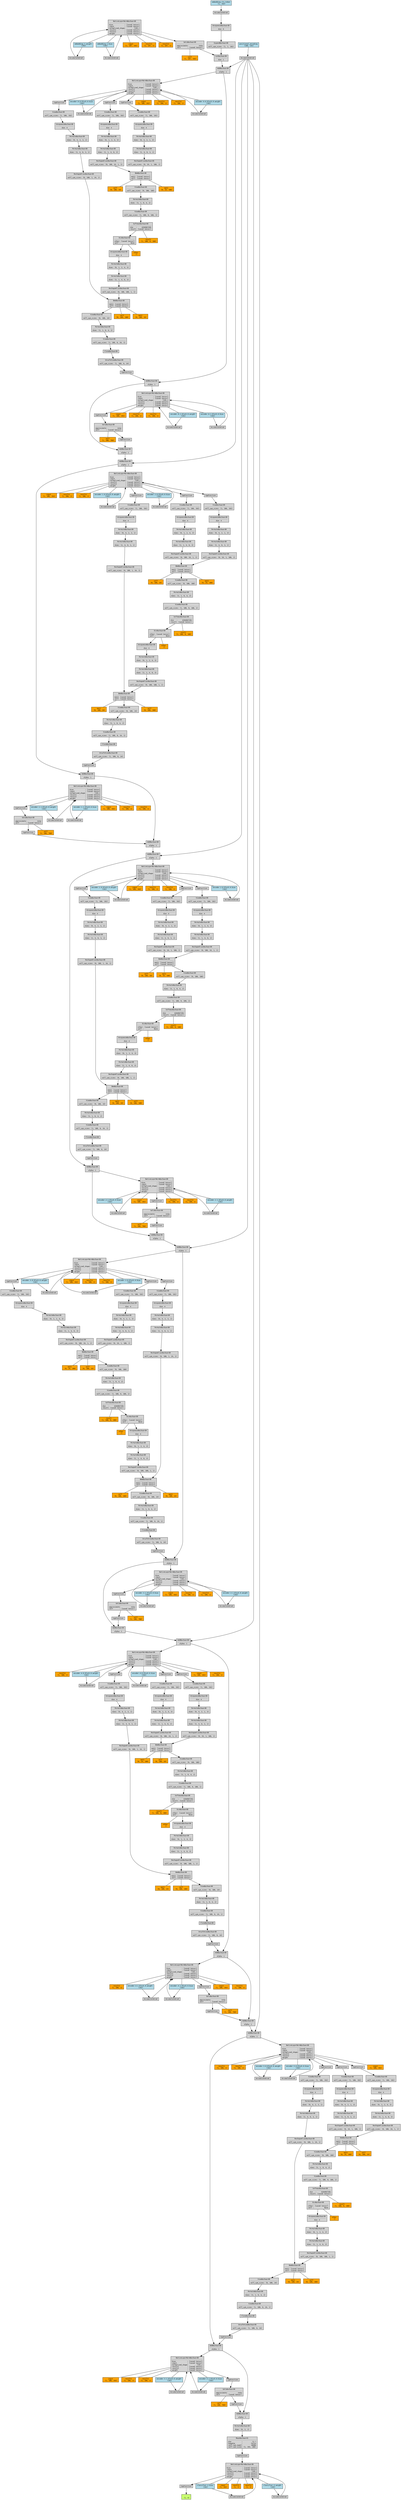 digraph {
	graph [size="136.79999999999998,136.79999999999998"]
	node [align=left fontname=monospace fontsize=10 height=0.2 ranksep=0.1 shape=box style=filled]
	2304859410720 [label="
 (1, 6)" fillcolor=darkolivegreen1]
	2304859338640 [label=CppFunction]
	2304859338256 -> 2304859338640
	2304859338256 -> 2304530826160 [dir=none]
	2304530826160 [label="bias
 (192)" fillcolor=orange]
	2304859338256 -> 2304859413920 [dir=none]
	2304859413920 [label="input
 (1, 192)" fillcolor=orange]
	2304859338256 -> 2304531175024 [dir=none]
	2304531175024 [label="result1
 (1, 1)" fillcolor=orange]
	2304859338256 -> 2304859417120 [dir=none]
	2304859417120 [label="result2
 (1, 1)" fillcolor=orange]
	2304859338256 -> 2304530825840 [dir=none]
	2304530825840 [label="weight
 (192)" fillcolor=orange]
	2304859338256 [label="NativeLayerNormBackward0
--------------------------------
bias            : [saved tensor]
input           : [saved tensor]
normalized_shape:         (192,)
result1         : [saved tensor]
result2         : [saved tensor]
weight          : [saved tensor]"]
	2304859338400 -> 2304859338256
	2304859338400 [label=CppFunction]
	2304859338112 -> 2304859338400
	2304859338112 [label="MeanBackward1
-----------------------------
dim           :          (2,)
keepdim       :         False
self_sym_numel:         36096
self_sym_sizes: (1, 192, 188)"]
	2304859338016 -> 2304859338112
	2304859338016 [label="PermuteBackward0
----------------
dims: (0, 2, 1)"]
	2304859337920 -> 2304859338016
	2304859337920 [label="AddBackward0
------------
alpha: 1"]
	2304859337824 -> 2304859337920
	2304859337824 [label="AddBackward0
------------
alpha: 1"]
	2304859337536 -> 2304859337824
	2304859337536 [label="AddBackward0
------------
alpha: 1"]
	2304859337392 -> 2304859337536
	2304859337392 [label="AddBackward0
------------
alpha: 1"]
	2304859337248 -> 2304859337392
	2304859337248 [label="AddBackward0
------------
alpha: 1"]
	2304859337008 -> 2304859337248
	2304859337008 [label="AddBackward0
------------
alpha: 1"]
	2304859336816 -> 2304859337008
	2304859336816 [label="AddBackward0
------------
alpha: 1"]
	2304859336672 -> 2304859336816
	2304859336672 [label="AddBackward0
------------
alpha: 1"]
	2304859338832 -> 2304859336672
	2304859338832 [label="AddBackward0
------------
alpha: 1"]
	2304859338976 -> 2304859338832
	2304859338976 [label="AddBackward0
------------
alpha: 1"]
	2304859339072 -> 2304859338976
	2304859339072 [label="AddBackward0
------------
alpha: 1"]
	2304859339216 -> 2304859339072
	2304859339216 [label="AddBackward0
------------
alpha: 1"]
	2304859339360 -> 2304859339216
	2304859339360 [label="AddBackward0
------------
alpha: 1"]
	2304859339456 -> 2304859339360
	2304859339456 [label="AddBackward0
------------
alpha: 1"]
	2304859339600 -> 2304859339456
	2304859339600 [label="AddBackward0
------------
alpha: 1"]
	2304859339744 -> 2304859339600
	2304859339744 [label="AddBackward0
------------
alpha: 1"]
	2304859339840 -> 2304859339744
	2304859339840 [label="AddBackward0
------------
alpha: 1"]
	2304859339984 -> 2304859339840
	2304859339984 [label="AddBackward0
------------
alpha: 1"]
	2304859340128 -> 2304859339984
	2304859340128 [label="CatBackward0
------------
dim: 1"]
	2304859340224 -> 2304859340128
	2304859340224 [label="ExpandBackward0
---------------------------
self_sym_sizes: (1, 1, 192)"]
	2304859340368 -> 2304859340224
	2304859340368 [label="UnsqueezeBackward0
------------------
dim: 0"]
	2304859340464 -> 2304859340368
	2304530827120 [label="embedding.cls_token
 (1, 192)" fillcolor=lightblue]
	2304530827120 -> 2304859340464
	2304859340464 [label=AccumulateGrad]
	2304859340176 -> 2304859340128
	2304859340176 -> 2304823760176 [dir=none]
	2304823760176 [label="self
 (1, 187, 192)" fillcolor=orange]
	2304859340176 [label="GeluBackward0
---------------------------
approximate:           none
self       : [saved tensor]"]
	2304859340560 -> 2304859340176
	2304859340560 -> 2304530828400 [dir=none]
	2304530828400 [label="bias
 (192)" fillcolor=orange]
	2304859340560 -> 2304823760736 [dir=none]
	2304823760736 [label="input
 (1, 187, 192)" fillcolor=orange]
	2304859340560 -> 2304784552304 [dir=none]
	2304784552304 [label="result1
 (1, 187, 1)" fillcolor=orange]
	2304859340560 -> 2304823713824 [dir=none]
	2304823713824 [label="result2
 (1, 187, 1)" fillcolor=orange]
	2304859340560 -> 2304530828080 [dir=none]
	2304530828080 [label="weight
 (192)" fillcolor=orange]
	2304859340560 [label="NativeLayerNormBackward0
--------------------------------
bias            : [saved tensor]
input           : [saved tensor]
normalized_shape:         (192,)
result1         : [saved tensor]
result2         : [saved tensor]
weight          : [saved tensor]"]
	2304859340272 -> 2304859340560
	2304530828080 [label="embedding.1.weight
 (192)" fillcolor=lightblue]
	2304530828080 -> 2304859340272
	2304859340272 [label=AccumulateGrad]
	2304859340512 -> 2304859340560
	2304530828400 [label="embedding.1.bias
 (192)" fillcolor=lightblue]
	2304530828400 -> 2304859340512
	2304859340512 [label=AccumulateGrad]
	2304859337440 -> 2304859339984
	2304505002032 [label="positional_encoding
 (188, 192)" fillcolor=lightblue]
	2304505002032 -> 2304859337440
	2304859337440 [label=AccumulateGrad]
	2304859339936 -> 2304859339840
	2304859339936 [label=CppFunction]
	2304859340416 -> 2304859339936
	2304859340416 [label="UnsafeViewBackward0
-------------------------------
self_sym_sizes: (1, 188, 8, 24)"]
	2304859340608 -> 2304859340416
	2304859340608 [label=CloneBackward0]
	2304859340704 -> 2304859340608
	2304859340704 [label="ViewBackward0
----------------------------------
self_sym_sizes: (1, 188, 8, 24, 1)"]
	2304859340752 -> 2304859340704
	2304859340752 [label="PermuteBackward0
---------------------
dims: (3, 1, 0, 4, 2)"]
	2304859504800 -> 2304859340752
	2304859504800 [label="ViewBackward0
----------------------------
self_sym_sizes: (8, 188, 24)"]
	2304859504896 -> 2304859504800
	2304859504896 -> 2304859417520 [dir=none]
	2304859417520 [label="mat2
 (8, 188, 24)" fillcolor=orange]
	2304859504896 -> 2304859417280 [dir=none]
	2304859417280 [label="self
 (8, 188, 188)" fillcolor=orange]
	2304859504896 [label="BmmBackward0
--------------------
mat2: [saved tensor]
self: [saved tensor]"]
	2304859504992 -> 2304859504896
	2304859504992 [label="ReshapeAliasBackward0
-----------------------------------
self_sym_sizes: (8, 188, 188, 1, 1)"]
	2304859505136 -> 2304859504992
	2304859505136 [label="PermuteBackward0
---------------------
dims: (2, 1, 4, 0, 3)"]
	2304859505232 -> 2304859505136
	2304859505232 [label="PermuteBackward0
---------------------
dims: (0, 1, 2, 4, 3)"]
	2304859505328 -> 2304859505232
	2304859505328 [label="UnsqueezeBackward0
------------------
dim: 4"]
	2304859505424 -> 2304859505328
	2304859505424 -> 2304859417760 [dir=none]
	2304859417760 [label="other
 ()" fillcolor=orange]
	2304859505424 [label="DivBackward0
---------------------
other: [saved tensor]
self :           None"]
	2304859505520 -> 2304859505424
	2304859505520 -> 2304859418000 [dir=none]
	2304859418000 [label="result
 (1, 188, 8, 188)" fillcolor=orange]
	2304859505520 [label="SoftmaxBackward0
----------------------
dim   :     4294967295
result: [saved tensor]"]
	2304859505616 -> 2304859505520
	2304859505616 [label="ViewBackward0
-----------------------------------
self_sym_sizes: (1, 188, 8, 188, 1)"]
	2304859505712 -> 2304859505616
	2304859505712 [label="PermuteBackward0
---------------------
dims: (3, 1, 0, 4, 2)"]
	2304859505808 -> 2304859505712
	2304859505808 [label="ViewBackward0
-----------------------------
self_sym_sizes: (8, 188, 188)"]
	2304859505904 -> 2304859505808
	2304859505904 -> 2304859418320 [dir=none]
	2304859418320 [label="mat2
 (8, 24, 188)" fillcolor=orange]
	2304859505904 -> 2304859418240 [dir=none]
	2304859418240 [label="self
 (8, 188, 24)" fillcolor=orange]
	2304859505904 [label="BmmBackward0
--------------------
mat2: [saved tensor]
self: [saved tensor]"]
	2304859506048 -> 2304859505904
	2304859506048 [label="ReshapeAliasBackward0
----------------------------------
self_sym_sizes: (8, 188, 24, 1, 1)"]
	2304859506192 -> 2304859506048
	2304859506192 [label="PermuteBackward0
---------------------
dims: (2, 1, 4, 0, 3)"]
	2304859506288 -> 2304859506192
	2304859506288 [label="PermuteBackward0
---------------------
dims: (0, 1, 2, 4, 3)"]
	2304859506336 -> 2304859506288
	2304859506336 [label="UnsqueezeBackward0
------------------
dim: 4"]
	2304859506480 -> 2304859506336
	2304859506480 [label="ViewBackward0
-----------------------------
self_sym_sizes: (1, 188, 192)"]
	2304859506624 -> 2304859506480
	2304859506624 [label=CppFunction]
	2304859506816 -> 2304859506624
	2304859506816 -> 2304505105200 [dir=none]
	2304505105200 [label="bias
 (192)" fillcolor=orange]
	2304859506816 -> 2304823761376 [dir=none]
	2304823761376 [label="input
 (1, 188, 192)" fillcolor=orange]
	2304859506816 -> 2304859418720 [dir=none]
	2304859418720 [label="result1
 (1, 188, 1)" fillcolor=orange]
	2304859506816 -> 2304859418480 [dir=none]
	2304859418480 [label="result2
 (1, 188, 1)" fillcolor=orange]
	2304859506816 -> 2304505104320 [dir=none]
	2304505104320 [label="weight
 (192)" fillcolor=orange]
	2304859506816 [label="NativeLayerNormBackward0
--------------------------------
bias            : [saved tensor]
input           : [saved tensor]
normalized_shape:         (192,)
result1         : [saved tensor]
result2         : [saved tensor]
weight          : [saved tensor]"]
	2304859339984 -> 2304859506816
	2304859507056 -> 2304859506816
	2304505104320 [label="encoder.0.0.block.0.weight
 (192)" fillcolor=lightblue]
	2304505104320 -> 2304859507056
	2304859507056 [label=AccumulateGrad]
	2304859506864 -> 2304859506816
	2304505105200 [label="encoder.0.0.block.0.bias
 (192)" fillcolor=lightblue]
	2304505105200 -> 2304859506864
	2304859506864 [label=AccumulateGrad]
	2304859505952 -> 2304859505904
	2304859505952 [label="ReshapeAliasBackward0
----------------------------------
self_sym_sizes: (8, 24, 1, 188, 1)"]
	2304859506096 -> 2304859505952
	2304859506096 [label="PermuteBackward0
---------------------
dims: (2, 4, 0, 3, 1)"]
	2304859506576 -> 2304859506096
	2304859506576 [label="PermuteBackward0
---------------------
dims: (0, 4, 2, 1, 3)"]
	2304859506720 -> 2304859506576
	2304859506720 [label="UnsqueezeBackward0
------------------
dim: 4"]
	2304859507152 -> 2304859506720
	2304859507152 [label="ViewBackward0
-----------------------------
self_sym_sizes: (1, 188, 192)"]
	2304859507248 -> 2304859507152
	2304859507248 [label=CppFunction]
	2304859506816 -> 2304859507248
	2304859504944 -> 2304859504896
	2304859504944 [label="ReshapeAliasBackward0
----------------------------------
self_sym_sizes: (8, 188, 1, 24, 1)"]
	2304859505280 -> 2304859504944
	2304859505280 [label="PermuteBackward0
---------------------
dims: (2, 4, 0, 3, 1)"]
	2304859505472 -> 2304859505280
	2304859505472 [label="PermuteBackward0
---------------------
dims: (0, 4, 2, 3, 1)"]
	2304859505664 -> 2304859505472
	2304859505664 [label="UnsqueezeBackward0
------------------
dim: 4"]
	2304859505856 -> 2304859505664
	2304859505856 [label="ViewBackward0
-----------------------------
self_sym_sizes: (1, 188, 192)"]
	2304859506240 -> 2304859505856
	2304859506240 [label=CppFunction]
	2304859506816 -> 2304859506240
	2304859339792 -> 2304859339744
	2304859339792 [label=CppFunction]
	2304859340032 -> 2304859339792
	2304859340032 -> 2304859411520 [dir=none]
	2304859411520 [label="self
 (1, 188, 768)" fillcolor=orange]
	2304859340032 [label="GeluBackward0
---------------------------
approximate:           none
self       : [saved tensor]"]
	2304859340080 -> 2304859340032
	2304859340080 [label=CppFunction]
	2304859339888 -> 2304859340080
	2304859339888 -> 2304530454608 [dir=none]
	2304530454608 [label="bias
 (192)" fillcolor=orange]
	2304859339888 -> 2304859410800 [dir=none]
	2304859410800 [label="input
 (1, 188, 192)" fillcolor=orange]
	2304859339888 -> 2304823721904 [dir=none]
	2304823721904 [label="result1
 (1, 188, 1)" fillcolor=orange]
	2304859339888 -> 2304859418560 [dir=none]
	2304859418560 [label="result2
 (1, 188, 1)" fillcolor=orange]
	2304859339888 -> 2304530454208 [dir=none]
	2304530454208 [label="weight
 (192)" fillcolor=orange]
	2304859339888 [label="NativeLayerNormBackward0
--------------------------------
bias            : [saved tensor]
input           : [saved tensor]
normalized_shape:         (192,)
result1         : [saved tensor]
result2         : [saved tensor]
weight          : [saved tensor]"]
	2304859339840 -> 2304859339888
	2304859505184 -> 2304859339888
	2304530454208 [label="encoder.0.1.block.0.weight
 (192)" fillcolor=lightblue]
	2304530454208 -> 2304859505184
	2304859505184 [label=AccumulateGrad]
	2304859504704 -> 2304859339888
	2304530454608 [label="encoder.0.1.block.0.bias
 (192)" fillcolor=lightblue]
	2304530454608 -> 2304859504704
	2304859504704 [label=AccumulateGrad]
	2304859337440 -> 2304859339600
	2304859339552 -> 2304859339456
	2304859339552 [label=CppFunction]
	2304859340320 -> 2304859339552
	2304859340320 [label="UnsafeViewBackward0
-------------------------------
self_sym_sizes: (1, 188, 8, 24)"]
	2304859340656 -> 2304859340320
	2304859340656 [label=CloneBackward0]
	2304859505376 -> 2304859340656
	2304859505376 [label="ViewBackward0
----------------------------------
self_sym_sizes: (1, 188, 8, 24, 1)"]
	2304859505760 -> 2304859505376
	2304859505760 [label="PermuteBackward0
---------------------
dims: (3, 1, 0, 4, 2)"]
	2304859506768 -> 2304859505760
	2304859506768 [label="ViewBackward0
----------------------------
self_sym_sizes: (8, 188, 24)"]
	2304859505088 -> 2304859506768
	2304859505088 -> 2304859418880 [dir=none]
	2304859418880 [label="mat2
 (8, 188, 24)" fillcolor=orange]
	2304859505088 -> 2304859419040 [dir=none]
	2304859419040 [label="self
 (8, 188, 188)" fillcolor=orange]
	2304859505088 [label="BmmBackward0
--------------------
mat2: [saved tensor]
self: [saved tensor]"]
	2304859507200 -> 2304859505088
	2304859507200 [label="ReshapeAliasBackward0
-----------------------------------
self_sym_sizes: (8, 188, 188, 1, 1)"]
	2304859506144 -> 2304859507200
	2304859506144 [label="PermuteBackward0
---------------------
dims: (2, 1, 4, 0, 3)"]
	2304859507440 -> 2304859506144
	2304859507440 [label="PermuteBackward0
---------------------
dims: (0, 1, 2, 4, 3)"]
	2304859507536 -> 2304859507440
	2304859507536 [label="UnsqueezeBackward0
------------------
dim: 4"]
	2304859507632 -> 2304859507536
	2304859507632 -> 2304859419440 [dir=none]
	2304859419440 [label="other
 ()" fillcolor=orange]
	2304859507632 [label="DivBackward0
---------------------
other: [saved tensor]
self :           None"]
	2304859507728 -> 2304859507632
	2304859507728 -> 2304859419680 [dir=none]
	2304859419680 [label="result
 (1, 188, 8, 188)" fillcolor=orange]
	2304859507728 [label="SoftmaxBackward0
----------------------
dim   :     4294967295
result: [saved tensor]"]
	2304859507824 -> 2304859507728
	2304859507824 [label="ViewBackward0
-----------------------------------
self_sym_sizes: (1, 188, 8, 188, 1)"]
	2304859507920 -> 2304859507824
	2304859507920 [label="PermuteBackward0
---------------------
dims: (3, 1, 0, 4, 2)"]
	2304859508016 -> 2304859507920
	2304859508016 [label="ViewBackward0
-----------------------------
self_sym_sizes: (8, 188, 188)"]
	2304859508112 -> 2304859508016
	2304859508112 -> 2304859420000 [dir=none]
	2304859420000 [label="mat2
 (8, 24, 188)" fillcolor=orange]
	2304859508112 -> 2304859419920 [dir=none]
	2304859419920 [label="self
 (8, 188, 24)" fillcolor=orange]
	2304859508112 [label="BmmBackward0
--------------------
mat2: [saved tensor]
self: [saved tensor]"]
	2304859508208 -> 2304859508112
	2304859508208 [label="ReshapeAliasBackward0
----------------------------------
self_sym_sizes: (8, 188, 24, 1, 1)"]
	2304859508352 -> 2304859508208
	2304859508352 [label="PermuteBackward0
---------------------
dims: (2, 1, 4, 0, 3)"]
	2304859508448 -> 2304859508352
	2304859508448 [label="PermuteBackward0
---------------------
dims: (0, 1, 2, 4, 3)"]
	2304859508544 -> 2304859508448
	2304859508544 [label="UnsqueezeBackward0
------------------
dim: 4"]
	2304859508640 -> 2304859508544
	2304859508640 [label="ViewBackward0
-----------------------------
self_sym_sizes: (1, 188, 192)"]
	2304859508736 -> 2304859508640
	2304859508736 [label=CppFunction]
	2304859508832 -> 2304859508736
	2304859508832 -> 2304530456528 [dir=none]
	2304530456528 [label="bias
 (192)" fillcolor=orange]
	2304859508832 -> 2304823766176 [dir=none]
	2304823766176 [label="input
 (1, 188, 192)" fillcolor=orange]
	2304859508832 -> 2304859420400 [dir=none]
	2304859420400 [label="result1
 (1, 188, 1)" fillcolor=orange]
	2304859508832 -> 2304859420160 [dir=none]
	2304859420160 [label="result2
 (1, 188, 1)" fillcolor=orange]
	2304859508832 -> 2304530456208 [dir=none]
	2304530456208 [label="weight
 (192)" fillcolor=orange]
	2304859508832 [label="NativeLayerNormBackward0
--------------------------------
bias            : [saved tensor]
input           : [saved tensor]
normalized_shape:         (192,)
result1         : [saved tensor]
result2         : [saved tensor]
weight          : [saved tensor]"]
	2304859339600 -> 2304859508832
	2304859508928 -> 2304859508832
	2304530456208 [label="encoder.1.0.block.0.weight
 (192)" fillcolor=lightblue]
	2304530456208 -> 2304859508928
	2304859508928 [label=AccumulateGrad]
	2304859508880 -> 2304859508832
	2304530456528 [label="encoder.1.0.block.0.bias
 (192)" fillcolor=lightblue]
	2304530456528 -> 2304859508880
	2304859508880 [label=AccumulateGrad]
	2304859508160 -> 2304859508112
	2304859508160 [label="ReshapeAliasBackward0
----------------------------------
self_sym_sizes: (8, 24, 1, 188, 1)"]
	2304859508496 -> 2304859508160
	2304859508496 [label="PermuteBackward0
---------------------
dims: (2, 4, 0, 3, 1)"]
	2304859508688 -> 2304859508496
	2304859508688 [label="PermuteBackward0
---------------------
dims: (0, 4, 2, 1, 3)"]
	2304859508256 -> 2304859508688
	2304859508256 [label="UnsqueezeBackward0
------------------
dim: 4"]
	2304859509024 -> 2304859508256
	2304859509024 [label="ViewBackward0
-----------------------------
self_sym_sizes: (1, 188, 192)"]
	2304859509120 -> 2304859509024
	2304859509120 [label=CppFunction]
	2304859508832 -> 2304859509120
	2304859507104 -> 2304859505088
	2304859507104 [label="ReshapeAliasBackward0
----------------------------------
self_sym_sizes: (8, 188, 1, 24, 1)"]
	2304859507488 -> 2304859507104
	2304859507488 [label="PermuteBackward0
---------------------
dims: (2, 4, 0, 3, 1)"]
	2304859507680 -> 2304859507488
	2304859507680 [label="PermuteBackward0
---------------------
dims: (0, 4, 2, 3, 1)"]
	2304859507872 -> 2304859507680
	2304859507872 [label="UnsqueezeBackward0
------------------
dim: 4"]
	2304859508064 -> 2304859507872
	2304859508064 [label="ViewBackward0
-----------------------------
self_sym_sizes: (1, 188, 192)"]
	2304859508400 -> 2304859508064
	2304859508400 [label=CppFunction]
	2304859508832 -> 2304859508400
	2304859339408 -> 2304859339360
	2304859339408 [label=CppFunction]
	2304859339696 -> 2304859339408
	2304859339696 -> 2304859412080 [dir=none]
	2304859412080 [label="self
 (1, 188, 768)" fillcolor=orange]
	2304859339696 [label="GeluBackward0
---------------------------
approximate:           none
self       : [saved tensor]"]
	2304859339504 -> 2304859339696
	2304859339504 [label=CppFunction]
	2304859506432 -> 2304859339504
	2304859506432 -> 2304530459728 [dir=none]
	2304530459728 [label="bias
 (192)" fillcolor=orange]
	2304859506432 -> 2304859411360 [dir=none]
	2304859411360 [label="input
 (1, 188, 192)" fillcolor=orange]
	2304859506432 -> 2304859420480 [dir=none]
	2304859420480 [label="result1
 (1, 188, 1)" fillcolor=orange]
	2304859506432 -> 2304859420560 [dir=none]
	2304859420560 [label="result2
 (1, 188, 1)" fillcolor=orange]
	2304859506432 -> 2304530459408 [dir=none]
	2304530459408 [label="weight
 (192)" fillcolor=orange]
	2304859506432 [label="NativeLayerNormBackward0
--------------------------------
bias            : [saved tensor]
input           : [saved tensor]
normalized_shape:         (192,)
result1         : [saved tensor]
result2         : [saved tensor]
weight          : [saved tensor]"]
	2304859339456 -> 2304859506432
	2304859507392 -> 2304859506432
	2304530459408 [label="encoder.1.1.block.0.weight
 (192)" fillcolor=lightblue]
	2304530459408 -> 2304859507392
	2304859507392 [label=AccumulateGrad]
	2304859504848 -> 2304859506432
	2304530459728 [label="encoder.1.1.block.0.bias
 (192)" fillcolor=lightblue]
	2304530459728 -> 2304859504848
	2304859504848 [label=AccumulateGrad]
	2304859337440 -> 2304859339216
	2304859339168 -> 2304859339072
	2304859339168 [label=CppFunction]
	2304859339648 -> 2304859339168
	2304859339648 [label="UnsafeViewBackward0
-------------------------------
self_sym_sizes: (1, 188, 8, 24)"]
	2304859339312 -> 2304859339648
	2304859339312 [label=CloneBackward0]
	2304859507584 -> 2304859339312
	2304859507584 [label="ViewBackward0
----------------------------------
self_sym_sizes: (1, 188, 8, 24, 1)"]
	2304859507968 -> 2304859507584
	2304859507968 [label="PermuteBackward0
---------------------
dims: (3, 1, 0, 4, 2)"]
	2304859508784 -> 2304859507968
	2304859508784 [label="ViewBackward0
----------------------------
self_sym_sizes: (8, 188, 24)"]
	2304859507296 -> 2304859508784
	2304859507296 -> 2304859420640 [dir=none]
	2304859420640 [label="mat2
 (8, 188, 24)" fillcolor=orange]
	2304859507296 -> 2304859420800 [dir=none]
	2304859420800 [label="self
 (8, 188, 188)" fillcolor=orange]
	2304859507296 [label="BmmBackward0
--------------------
mat2: [saved tensor]
self: [saved tensor]"]
	2304859509072 -> 2304859507296
	2304859509072 [label="ReshapeAliasBackward0
-----------------------------------
self_sym_sizes: (8, 188, 188, 1, 1)"]
	2304859508304 -> 2304859509072
	2304859508304 [label="PermuteBackward0
---------------------
dims: (2, 1, 4, 0, 3)"]
	2304859509312 -> 2304859508304
	2304859509312 [label="PermuteBackward0
---------------------
dims: (0, 1, 2, 4, 3)"]
	2304859509408 -> 2304859509312
	2304859509408 [label="UnsqueezeBackward0
------------------
dim: 4"]
	2304859509504 -> 2304859509408
	2304859509504 -> 2304859420320 [dir=none]
	2304859420320 [label="other
 ()" fillcolor=orange]
	2304859509504 [label="DivBackward0
---------------------
other: [saved tensor]
self :           None"]
	2304859509600 -> 2304859509504
	2304859509600 -> 2304859420880 [dir=none]
	2304859420880 [label="result
 (1, 188, 8, 188)" fillcolor=orange]
	2304859509600 [label="SoftmaxBackward0
----------------------
dim   :     4294967295
result: [saved tensor]"]
	2304859509696 -> 2304859509600
	2304859509696 [label="ViewBackward0
-----------------------------------
self_sym_sizes: (1, 188, 8, 188, 1)"]
	2304859509792 -> 2304859509696
	2304859509792 [label="PermuteBackward0
---------------------
dims: (3, 1, 0, 4, 2)"]
	2304859509936 -> 2304859509792
	2304859509936 [label="ViewBackward0
-----------------------------
self_sym_sizes: (8, 188, 188)"]
	2304859510032 -> 2304859509936
	2304859510032 -> 2304859420960 [dir=none]
	2304859420960 [label="mat2
 (8, 24, 188)" fillcolor=orange]
	2304859510032 -> 2304859420240 [dir=none]
	2304859420240 [label="self
 (8, 188, 24)" fillcolor=orange]
	2304859510032 [label="BmmBackward0
--------------------
mat2: [saved tensor]
self: [saved tensor]"]
	2304859510128 -> 2304859510032
	2304859510128 [label="ReshapeAliasBackward0
----------------------------------
self_sym_sizes: (8, 188, 24, 1, 1)"]
	2304859510272 -> 2304859510128
	2304859510272 [label="PermuteBackward0
---------------------
dims: (2, 1, 4, 0, 3)"]
	2304859510368 -> 2304859510272
	2304859510368 [label="PermuteBackward0
---------------------
dims: (0, 1, 2, 4, 3)"]
	2304859510464 -> 2304859510368
	2304859510464 [label="UnsqueezeBackward0
------------------
dim: 4"]
	2304859510560 -> 2304859510464
	2304859510560 [label="ViewBackward0
-----------------------------
self_sym_sizes: (1, 188, 192)"]
	2304859510656 -> 2304859510560
	2304859510656 [label=CppFunction]
	2304859510752 -> 2304859510656
	2304859510752 -> 2304530461648 [dir=none]
	2304530461648 [label="bias
 (192)" fillcolor=orange]
	2304859510752 -> 2304859411680 [dir=none]
	2304859411680 [label="input
 (1, 188, 192)" fillcolor=orange]
	2304859510752 -> 2304859421040 [dir=none]
	2304859421040 [label="result1
 (1, 188, 1)" fillcolor=orange]
	2304859510752 -> 2304859420720 [dir=none]
	2304859420720 [label="result2
 (1, 188, 1)" fillcolor=orange]
	2304859510752 -> 2304530461328 [dir=none]
	2304530461328 [label="weight
 (192)" fillcolor=orange]
	2304859510752 [label="NativeLayerNormBackward0
--------------------------------
bias            : [saved tensor]
input           : [saved tensor]
normalized_shape:         (192,)
result1         : [saved tensor]
result2         : [saved tensor]
weight          : [saved tensor]"]
	2304859339216 -> 2304859510752
	2304859510848 -> 2304859510752
	2304530461328 [label="encoder.2.0.block.0.weight
 (192)" fillcolor=lightblue]
	2304530461328 -> 2304859510848
	2304859510848 [label=AccumulateGrad]
	2304859510800 -> 2304859510752
	2304530461648 [label="encoder.2.0.block.0.bias
 (192)" fillcolor=lightblue]
	2304530461648 -> 2304859510800
	2304859510800 [label=AccumulateGrad]
	2304859510080 -> 2304859510032
	2304859510080 [label="ReshapeAliasBackward0
----------------------------------
self_sym_sizes: (8, 24, 1, 188, 1)"]
	2304859510416 -> 2304859510080
	2304859510416 [label="PermuteBackward0
---------------------
dims: (2, 4, 0, 3, 1)"]
	2304859510608 -> 2304859510416
	2304859510608 [label="PermuteBackward0
---------------------
dims: (0, 4, 2, 1, 3)"]
	2304859510176 -> 2304859510608
	2304859510176 [label="UnsqueezeBackward0
------------------
dim: 4"]
	2304859510944 -> 2304859510176
	2304859510944 [label="ViewBackward0
-----------------------------
self_sym_sizes: (1, 188, 192)"]
	2304859511040 -> 2304859510944
	2304859511040 [label=CppFunction]
	2304859510752 -> 2304859511040
	2304859508976 -> 2304859507296
	2304859508976 [label="ReshapeAliasBackward0
----------------------------------
self_sym_sizes: (8, 188, 1, 24, 1)"]
	2304859509360 -> 2304859508976
	2304859509360 [label="PermuteBackward0
---------------------
dims: (2, 4, 0, 3, 1)"]
	2304859509552 -> 2304859509360
	2304859509552 [label="PermuteBackward0
---------------------
dims: (0, 4, 2, 3, 1)"]
	2304859509744 -> 2304859509552
	2304859509744 [label="UnsqueezeBackward0
------------------
dim: 4"]
	2304859509984 -> 2304859509744
	2304859509984 [label="ViewBackward0
-----------------------------
self_sym_sizes: (1, 188, 192)"]
	2304859510320 -> 2304859509984
	2304859510320 [label=CppFunction]
	2304859510752 -> 2304859510320
	2304859339024 -> 2304859338976
	2304859339024 [label=CppFunction]
	2304859339264 -> 2304859339024
	2304859339264 -> 2304859412640 [dir=none]
	2304859412640 [label="self
 (1, 188, 768)" fillcolor=orange]
	2304859339264 [label="GeluBackward0
---------------------------
approximate:           none
self       : [saved tensor]"]
	2304859507776 -> 2304859339264
	2304859507776 [label=CppFunction]
	2304859508592 -> 2304859507776
	2304859508592 -> 2304530579520 [dir=none]
	2304530579520 [label="bias
 (192)" fillcolor=orange]
	2304859508592 -> 2304859411920 [dir=none]
	2304859411920 [label="input
 (1, 188, 192)" fillcolor=orange]
	2304859508592 -> 2304859421280 [dir=none]
	2304859421280 [label="result1
 (1, 188, 1)" fillcolor=orange]
	2304859508592 -> 2304859421360 [dir=none]
	2304859421360 [label="result2
 (1, 188, 1)" fillcolor=orange]
	2304859508592 -> 2304530464448 [dir=none]
	2304530464448 [label="weight
 (192)" fillcolor=orange]
	2304859508592 [label="NativeLayerNormBackward0
--------------------------------
bias            : [saved tensor]
input           : [saved tensor]
normalized_shape:         (192,)
result1         : [saved tensor]
result2         : [saved tensor]
weight          : [saved tensor]"]
	2304859339072 -> 2304859508592
	2304859509264 -> 2304859508592
	2304530464448 [label="encoder.2.1.block.0.weight
 (192)" fillcolor=lightblue]
	2304530464448 -> 2304859509264
	2304859509264 [label=AccumulateGrad]
	2304859505568 -> 2304859508592
	2304530579520 [label="encoder.2.1.block.0.bias
 (192)" fillcolor=lightblue]
	2304530579520 -> 2304859505568
	2304859505568 [label=AccumulateGrad]
	2304859337440 -> 2304859338832
	2304859338784 -> 2304859336672
	2304859338784 [label=CppFunction]
	2304859339120 -> 2304859338784
	2304859339120 [label="UnsafeViewBackward0
-------------------------------
self_sym_sizes: (1, 188, 8, 24)"]
	2304859338928 -> 2304859339120
	2304859338928 [label=CloneBackward0]
	2304859509456 -> 2304859338928
	2304859509456 [label="ViewBackward0
----------------------------------
self_sym_sizes: (1, 188, 8, 24, 1)"]
	2304859509888 -> 2304859509456
	2304859509888 [label="PermuteBackward0
---------------------
dims: (3, 1, 0, 4, 2)"]
	2304859510704 -> 2304859509888
	2304859510704 [label="ViewBackward0
----------------------------
self_sym_sizes: (8, 188, 24)"]
	2304859509168 -> 2304859510704
	2304859509168 -> 2304859421440 [dir=none]
	2304859421440 [label="mat2
 (8, 188, 24)" fillcolor=orange]
	2304859509168 -> 2304859421600 [dir=none]
	2304859421600 [label="self
 (8, 188, 188)" fillcolor=orange]
	2304859509168 [label="BmmBackward0
--------------------
mat2: [saved tensor]
self: [saved tensor]"]
	2304859510992 -> 2304859509168
	2304859510992 [label="ReshapeAliasBackward0
-----------------------------------
self_sym_sizes: (8, 188, 188, 1, 1)"]
	2304859510224 -> 2304859510992
	2304859510224 [label="PermuteBackward0
---------------------
dims: (2, 1, 4, 0, 3)"]
	2304859511232 -> 2304859510224
	2304859511232 [label="PermuteBackward0
---------------------
dims: (0, 1, 2, 4, 3)"]
	2304859511328 -> 2304859511232
	2304859511328 [label="UnsqueezeBackward0
------------------
dim: 4"]
	2304859511424 -> 2304859511328
	2304859511424 -> 2304859421200 [dir=none]
	2304859421200 [label="other
 ()" fillcolor=orange]
	2304859511424 [label="DivBackward0
---------------------
other: [saved tensor]
self :           None"]
	2304859511520 -> 2304859511424
	2304859511520 -> 2304859421680 [dir=none]
	2304859421680 [label="result
 (1, 188, 8, 188)" fillcolor=orange]
	2304859511520 [label="SoftmaxBackward0
----------------------
dim   :     4294967295
result: [saved tensor]"]
	2304859511616 -> 2304859511520
	2304859511616 [label="ViewBackward0
-----------------------------------
self_sym_sizes: (1, 188, 8, 188, 1)"]
	2304859511712 -> 2304859511616
	2304859511712 [label="PermuteBackward0
---------------------
dims: (3, 1, 0, 4, 2)"]
	2304859511808 -> 2304859511712
	2304859511808 [label="ViewBackward0
-----------------------------
self_sym_sizes: (8, 188, 188)"]
	2304859511904 -> 2304859511808
	2304859511904 -> 2304859421760 [dir=none]
	2304859421760 [label="mat2
 (8, 24, 188)" fillcolor=orange]
	2304859511904 -> 2304859421120 [dir=none]
	2304859421120 [label="self
 (8, 188, 24)" fillcolor=orange]
	2304859511904 [label="BmmBackward0
--------------------
mat2: [saved tensor]
self: [saved tensor]"]
	2304859512000 -> 2304859511904
	2304859512000 [label="ReshapeAliasBackward0
----------------------------------
self_sym_sizes: (8, 188, 24, 1, 1)"]
	2304859512144 -> 2304859512000
	2304859512144 [label="PermuteBackward0
---------------------
dims: (2, 1, 4, 0, 3)"]
	2304859512240 -> 2304859512144
	2304859512240 [label="PermuteBackward0
---------------------
dims: (0, 1, 2, 4, 3)"]
	2304859512336 -> 2304859512240
	2304859512336 [label="UnsqueezeBackward0
------------------
dim: 4"]
	2304859512432 -> 2304859512336
	2304859512432 [label="ViewBackward0
-----------------------------
self_sym_sizes: (1, 188, 192)"]
	2304859512528 -> 2304859512432
	2304859512528 [label=CppFunction]
	2304859512624 -> 2304859512528
	2304859512624 -> 2304530581360 [dir=none]
	2304530581360 [label="bias
 (192)" fillcolor=orange]
	2304859512624 -> 2304859412240 [dir=none]
	2304859412240 [label="input
 (1, 188, 192)" fillcolor=orange]
	2304859512624 -> 2304859421840 [dir=none]
	2304859421840 [label="result1
 (1, 188, 1)" fillcolor=orange]
	2304859512624 -> 2304859421520 [dir=none]
	2304859421520 [label="result2
 (1, 188, 1)" fillcolor=orange]
	2304859512624 -> 2304530581040 [dir=none]
	2304530581040 [label="weight
 (192)" fillcolor=orange]
	2304859512624 [label="NativeLayerNormBackward0
--------------------------------
bias            : [saved tensor]
input           : [saved tensor]
normalized_shape:         (192,)
result1         : [saved tensor]
result2         : [saved tensor]
weight          : [saved tensor]"]
	2304859338832 -> 2304859512624
	2304859512720 -> 2304859512624
	2304530581040 [label="encoder.3.0.block.0.weight
 (192)" fillcolor=lightblue]
	2304530581040 -> 2304859512720
	2304859512720 [label=AccumulateGrad]
	2304859512672 -> 2304859512624
	2304530581360 [label="encoder.3.0.block.0.bias
 (192)" fillcolor=lightblue]
	2304530581360 -> 2304859512672
	2304859512672 [label=AccumulateGrad]
	2304859511952 -> 2304859511904
	2304859511952 [label="ReshapeAliasBackward0
----------------------------------
self_sym_sizes: (8, 24, 1, 188, 1)"]
	2304859512288 -> 2304859511952
	2304859512288 [label="PermuteBackward0
---------------------
dims: (2, 4, 0, 3, 1)"]
	2304859512480 -> 2304859512288
	2304859512480 [label="PermuteBackward0
---------------------
dims: (0, 4, 2, 1, 3)"]
	2304859512048 -> 2304859512480
	2304859512048 [label="UnsqueezeBackward0
------------------
dim: 4"]
	2304859512816 -> 2304859512048
	2304859512816 [label="ViewBackward0
-----------------------------
self_sym_sizes: (1, 188, 192)"]
	2304859512912 -> 2304859512816
	2304859512912 [label=CppFunction]
	2304859512624 -> 2304859512912
	2304859510896 -> 2304859509168
	2304859510896 [label="ReshapeAliasBackward0
----------------------------------
self_sym_sizes: (8, 188, 1, 24, 1)"]
	2304859511280 -> 2304859510896
	2304859511280 [label="PermuteBackward0
---------------------
dims: (2, 4, 0, 3, 1)"]
	2304859511472 -> 2304859511280
	2304859511472 [label="PermuteBackward0
---------------------
dims: (0, 4, 2, 3, 1)"]
	2304859511664 -> 2304859511472
	2304859511664 [label="UnsqueezeBackward0
------------------
dim: 4"]
	2304859511856 -> 2304859511664
	2304859511856 [label="ViewBackward0
-----------------------------
self_sym_sizes: (1, 188, 192)"]
	2304859512192 -> 2304859511856
	2304859512192 [label=CppFunction]
	2304859512624 -> 2304859512192
	2304859336720 -> 2304859336816
	2304859336720 [label=CppFunction]
	2304859338880 -> 2304859336720
	2304859338880 -> 2304859413200 [dir=none]
	2304859413200 [label="self
 (1, 188, 768)" fillcolor=orange]
	2304859338880 [label="GeluBackward0
---------------------------
approximate:           none
self       : [saved tensor]"]
	2304859509648 -> 2304859338880
	2304859509648 [label=CppFunction]
	2304859510512 -> 2304859509648
	2304859510512 -> 2304530584400 [dir=none]
	2304530584400 [label="bias
 (192)" fillcolor=orange]
	2304859510512 -> 2304859412480 [dir=none]
	2304859412480 [label="input
 (1, 188, 192)" fillcolor=orange]
	2304859510512 -> 2304859422080 [dir=none]
	2304859422080 [label="result1
 (1, 188, 1)" fillcolor=orange]
	2304859510512 -> 2304859422160 [dir=none]
	2304859422160 [label="result2
 (1, 188, 1)" fillcolor=orange]
	2304859510512 -> 2304530584080 [dir=none]
	2304530584080 [label="weight
 (192)" fillcolor=orange]
	2304859510512 [label="NativeLayerNormBackward0
--------------------------------
bias            : [saved tensor]
input           : [saved tensor]
normalized_shape:         (192,)
result1         : [saved tensor]
result2         : [saved tensor]
weight          : [saved tensor]"]
	2304859336672 -> 2304859510512
	2304859511184 -> 2304859510512
	2304530584080 [label="encoder.3.1.block.0.weight
 (192)" fillcolor=lightblue]
	2304530584080 -> 2304859511184
	2304859511184 [label=AccumulateGrad]
	2304859504752 -> 2304859510512
	2304530584400 [label="encoder.3.1.block.0.bias
 (192)" fillcolor=lightblue]
	2304530584400 -> 2304859504752
	2304859504752 [label=AccumulateGrad]
	2304859337440 -> 2304859337008
	2304859337056 -> 2304859337248
	2304859337056 [label=CppFunction]
	2304859338736 -> 2304859337056
	2304859338736 [label="UnsafeViewBackward0
-------------------------------
self_sym_sizes: (1, 188, 8, 24)"]
	2304859336864 -> 2304859338736
	2304859336864 [label=CloneBackward0]
	2304859511376 -> 2304859336864
	2304859511376 [label="ViewBackward0
----------------------------------
self_sym_sizes: (1, 188, 8, 24, 1)"]
	2304859511760 -> 2304859511376
	2304859511760 [label="PermuteBackward0
---------------------
dims: (3, 1, 0, 4, 2)"]
	2304859512576 -> 2304859511760
	2304859512576 [label="ViewBackward0
----------------------------
self_sym_sizes: (8, 188, 24)"]
	2304859511088 -> 2304859512576
	2304859511088 -> 2304859422240 [dir=none]
	2304859422240 [label="mat2
 (8, 188, 24)" fillcolor=orange]
	2304859511088 -> 2304859422400 [dir=none]
	2304859422400 [label="self
 (8, 188, 188)" fillcolor=orange]
	2304859511088 [label="BmmBackward0
--------------------
mat2: [saved tensor]
self: [saved tensor]"]
	2304859512864 -> 2304859511088
	2304859512864 [label="ReshapeAliasBackward0
-----------------------------------
self_sym_sizes: (8, 188, 188, 1, 1)"]
	2304859512096 -> 2304859512864
	2304859512096 [label="PermuteBackward0
---------------------
dims: (2, 1, 4, 0, 3)"]
	2304859513104 -> 2304859512096
	2304859513104 [label="PermuteBackward0
---------------------
dims: (0, 1, 2, 4, 3)"]
	2304859513200 -> 2304859513104
	2304859513200 [label="UnsqueezeBackward0
------------------
dim: 4"]
	2304859513296 -> 2304859513200
	2304859513296 -> 2304859422000 [dir=none]
	2304859422000 [label="other
 ()" fillcolor=orange]
	2304859513296 [label="DivBackward0
---------------------
other: [saved tensor]
self :           None"]
	2304859513392 -> 2304859513296
	2304859513392 -> 2304859422480 [dir=none]
	2304859422480 [label="result
 (1, 188, 8, 188)" fillcolor=orange]
	2304859513392 [label="SoftmaxBackward0
----------------------
dim   :     4294967295
result: [saved tensor]"]
	2304859513488 -> 2304859513392
	2304859513488 [label="ViewBackward0
-----------------------------------
self_sym_sizes: (1, 188, 8, 188, 1)"]
	2304859513584 -> 2304859513488
	2304859513584 [label="PermuteBackward0
---------------------
dims: (3, 1, 0, 4, 2)"]
	2304859513680 -> 2304859513584
	2304859513680 [label="ViewBackward0
-----------------------------
self_sym_sizes: (8, 188, 188)"]
	2304859513776 -> 2304859513680
	2304859513776 -> 2304859422560 [dir=none]
	2304859422560 [label="mat2
 (8, 24, 188)" fillcolor=orange]
	2304859513776 -> 2304859421920 [dir=none]
	2304859421920 [label="self
 (8, 188, 24)" fillcolor=orange]
	2304859513776 [label="BmmBackward0
--------------------
mat2: [saved tensor]
self: [saved tensor]"]
	2304859513872 -> 2304859513776
	2304859513872 [label="ReshapeAliasBackward0
----------------------------------
self_sym_sizes: (8, 188, 24, 1, 1)"]
	2304859514016 -> 2304859513872
	2304859514016 [label="PermuteBackward0
---------------------
dims: (2, 1, 4, 0, 3)"]
	2304859514112 -> 2304859514016
	2304859514112 [label="PermuteBackward0
---------------------
dims: (0, 1, 2, 4, 3)"]
	2304859514208 -> 2304859514112
	2304859514208 [label="UnsqueezeBackward0
------------------
dim: 4"]
	2304859514304 -> 2304859514208
	2304859514304 [label="ViewBackward0
-----------------------------
self_sym_sizes: (1, 188, 192)"]
	2304859514400 -> 2304859514304
	2304859514400 [label=CppFunction]
	2304859514496 -> 2304859514400
	2304859514496 -> 2304530586240 [dir=none]
	2304530586240 [label="bias
 (192)" fillcolor=orange]
	2304859514496 -> 2304859412800 [dir=none]
	2304859412800 [label="input
 (1, 188, 192)" fillcolor=orange]
	2304859514496 -> 2304859422320 [dir=none]
	2304859422320 [label="result1
 (1, 188, 1)" fillcolor=orange]
	2304859514496 -> 2304859422640 [dir=none]
	2304859422640 [label="result2
 (1, 188, 1)" fillcolor=orange]
	2304859514496 -> 2304530585920 [dir=none]
	2304530585920 [label="weight
 (192)" fillcolor=orange]
	2304859514496 [label="NativeLayerNormBackward0
--------------------------------
bias            : [saved tensor]
input           : [saved tensor]
normalized_shape:         (192,)
result1         : [saved tensor]
result2         : [saved tensor]
weight          : [saved tensor]"]
	2304859337008 -> 2304859514496
	2304859514592 -> 2304859514496
	2304530585920 [label="encoder.4.0.block.0.weight
 (192)" fillcolor=lightblue]
	2304530585920 -> 2304859514592
	2304859514592 [label=AccumulateGrad]
	2304859514544 -> 2304859514496
	2304530586240 [label="encoder.4.0.block.0.bias
 (192)" fillcolor=lightblue]
	2304530586240 -> 2304859514544
	2304859514544 [label=AccumulateGrad]
	2304859513824 -> 2304859513776
	2304859513824 [label="ReshapeAliasBackward0
----------------------------------
self_sym_sizes: (8, 24, 1, 188, 1)"]
	2304859514160 -> 2304859513824
	2304859514160 [label="PermuteBackward0
---------------------
dims: (2, 4, 0, 3, 1)"]
	2304859514352 -> 2304859514160
	2304859514352 [label="PermuteBackward0
---------------------
dims: (0, 4, 2, 1, 3)"]
	2304859513920 -> 2304859514352
	2304859513920 [label="UnsqueezeBackward0
------------------
dim: 4"]
	2304859514688 -> 2304859513920
	2304859514688 [label="ViewBackward0
-----------------------------
self_sym_sizes: (1, 188, 192)"]
	2304859514784 -> 2304859514688
	2304859514784 [label=CppFunction]
	2304859514496 -> 2304859514784
	2304859512768 -> 2304859511088
	2304859512768 [label="ReshapeAliasBackward0
----------------------------------
self_sym_sizes: (8, 188, 1, 24, 1)"]
	2304859513152 -> 2304859512768
	2304859513152 [label="PermuteBackward0
---------------------
dims: (2, 4, 0, 3, 1)"]
	2304859513344 -> 2304859513152
	2304859513344 [label="PermuteBackward0
---------------------
dims: (0, 4, 2, 3, 1)"]
	2304859513536 -> 2304859513344
	2304859513536 [label="UnsqueezeBackward0
------------------
dim: 4"]
	2304859513728 -> 2304859513536
	2304859513728 [label="ViewBackward0
-----------------------------
self_sym_sizes: (1, 188, 192)"]
	2304859514064 -> 2304859513728
	2304859514064 [label=CppFunction]
	2304859514496 -> 2304859514064
	2304859337296 -> 2304859337392
	2304859337296 [label=CppFunction]
	2304859336960 -> 2304859337296
	2304859336960 -> 2304859413760 [dir=none]
	2304859413760 [label="self
 (1, 188, 768)" fillcolor=orange]
	2304859336960 [label="GeluBackward0
---------------------------
approximate:           none
self       : [saved tensor]"]
	2304859511568 -> 2304859336960
	2304859511568 [label=CppFunction]
	2304859512384 -> 2304859511568
	2304859512384 -> 2304530589360 [dir=none]
	2304530589360 [label="bias
 (192)" fillcolor=orange]
	2304859512384 -> 2304859413040 [dir=none]
	2304859413040 [label="input
 (1, 188, 192)" fillcolor=orange]
	2304859512384 -> 2304859619472 [dir=none]
	2304859619472 [label="result1
 (1, 188, 1)" fillcolor=orange]
	2304859512384 -> 2304859619632 [dir=none]
	2304859619632 [label="result2
 (1, 188, 1)" fillcolor=orange]
	2304859512384 -> 2304530589040 [dir=none]
	2304530589040 [label="weight
 (192)" fillcolor=orange]
	2304859512384 [label="NativeLayerNormBackward0
--------------------------------
bias            : [saved tensor]
input           : [saved tensor]
normalized_shape:         (192,)
result1         : [saved tensor]
result2         : [saved tensor]
weight          : [saved tensor]"]
	2304859337248 -> 2304859512384
	2304859513056 -> 2304859512384
	2304530589040 [label="encoder.4.1.block.0.weight
 (192)" fillcolor=lightblue]
	2304530589040 -> 2304859513056
	2304859513056 [label=AccumulateGrad]
	2304859505040 -> 2304859512384
	2304530589360 [label="encoder.4.1.block.0.bias
 (192)" fillcolor=lightblue]
	2304530589360 -> 2304859505040
	2304859505040 [label=AccumulateGrad]
	2304859337440 -> 2304859337536
	2304859337584 -> 2304859337824
	2304859337584 [label=CppFunction]
	2304859337104 -> 2304859337584
	2304859337104 [label="UnsafeViewBackward0
-------------------------------
self_sym_sizes: (1, 188, 8, 24)"]
	2304859337488 -> 2304859337104
	2304859337488 [label=CloneBackward0]
	2304859513248 -> 2304859337488
	2304859513248 [label="ViewBackward0
----------------------------------
self_sym_sizes: (1, 188, 8, 24, 1)"]
	2304859513632 -> 2304859513248
	2304859513632 [label="PermuteBackward0
---------------------
dims: (3, 1, 0, 4, 2)"]
	2304859514448 -> 2304859513632
	2304859514448 [label="ViewBackward0
----------------------------
self_sym_sizes: (8, 188, 24)"]
	2304859512960 -> 2304859514448
	2304859512960 -> 2304859619712 [dir=none]
	2304859619712 [label="mat2
 (8, 188, 24)" fillcolor=orange]
	2304859512960 -> 2304859619872 [dir=none]
	2304859619872 [label="self
 (8, 188, 188)" fillcolor=orange]
	2304859512960 [label="BmmBackward0
--------------------
mat2: [saved tensor]
self: [saved tensor]"]
	2304859514736 -> 2304859512960
	2304859514736 [label="ReshapeAliasBackward0
-----------------------------------
self_sym_sizes: (8, 188, 188, 1, 1)"]
	2304859513968 -> 2304859514736
	2304859513968 [label="PermuteBackward0
---------------------
dims: (2, 1, 4, 0, 3)"]
	2304859514976 -> 2304859513968
	2304859514976 [label="PermuteBackward0
---------------------
dims: (0, 1, 2, 4, 3)"]
	2304859515072 -> 2304859514976
	2304859515072 [label="UnsqueezeBackward0
------------------
dim: 4"]
	2304859515168 -> 2304859515072
	2304859515168 -> 2304859619392 [dir=none]
	2304859619392 [label="other
 ()" fillcolor=orange]
	2304859515168 [label="DivBackward0
---------------------
other: [saved tensor]
self :           None"]
	2304859515264 -> 2304859515168
	2304859515264 -> 2304859619952 [dir=none]
	2304859619952 [label="result
 (1, 188, 8, 188)" fillcolor=orange]
	2304859515264 [label="SoftmaxBackward0
----------------------
dim   :     4294967295
result: [saved tensor]"]
	2304859515360 -> 2304859515264
	2304859515360 [label="ViewBackward0
-----------------------------------
self_sym_sizes: (1, 188, 8, 188, 1)"]
	2304859515456 -> 2304859515360
	2304859515456 [label="PermuteBackward0
---------------------
dims: (3, 1, 0, 4, 2)"]
	2304859515552 -> 2304859515456
	2304859515552 [label="ViewBackward0
-----------------------------
self_sym_sizes: (8, 188, 188)"]
	2304859515648 -> 2304859515552
	2304859515648 -> 2304859620032 [dir=none]
	2304859620032 [label="mat2
 (8, 24, 188)" fillcolor=orange]
	2304859515648 -> 2304859619552 [dir=none]
	2304859619552 [label="self
 (8, 188, 24)" fillcolor=orange]
	2304859515648 [label="BmmBackward0
--------------------
mat2: [saved tensor]
self: [saved tensor]"]
	2304859515744 -> 2304859515648
	2304859515744 [label="ReshapeAliasBackward0
----------------------------------
self_sym_sizes: (8, 188, 24, 1, 1)"]
	2304859515888 -> 2304859515744
	2304859515888 [label="PermuteBackward0
---------------------
dims: (2, 1, 4, 0, 3)"]
	2304859515984 -> 2304859515888
	2304859515984 [label="PermuteBackward0
---------------------
dims: (0, 1, 2, 4, 3)"]
	2304859516080 -> 2304859515984
	2304859516080 [label="UnsqueezeBackward0
------------------
dim: 4"]
	2304859516176 -> 2304859516080
	2304859516176 [label="ViewBackward0
-----------------------------
self_sym_sizes: (1, 188, 192)"]
	2304859516272 -> 2304859516176
	2304859516272 [label=CppFunction]
	2304859516368 -> 2304859516272
	2304859516368 -> 2304530591280 [dir=none]
	2304530591280 [label="bias
 (192)" fillcolor=orange]
	2304859516368 -> 2304859413360 [dir=none]
	2304859413360 [label="input
 (1, 188, 192)" fillcolor=orange]
	2304859516368 -> 2304859620112 [dir=none]
	2304859620112 [label="result1
 (1, 188, 1)" fillcolor=orange]
	2304859516368 -> 2304859619792 [dir=none]
	2304859619792 [label="result2
 (1, 188, 1)" fillcolor=orange]
	2304859516368 -> 2304530590960 [dir=none]
	2304530590960 [label="weight
 (192)" fillcolor=orange]
	2304859516368 [label="NativeLayerNormBackward0
--------------------------------
bias            : [saved tensor]
input           : [saved tensor]
normalized_shape:         (192,)
result1         : [saved tensor]
result2         : [saved tensor]
weight          : [saved tensor]"]
	2304859337536 -> 2304859516368
	2304859516464 -> 2304859516368
	2304530590960 [label="encoder.5.0.block.0.weight
 (192)" fillcolor=lightblue]
	2304530590960 -> 2304859516464
	2304859516464 [label=AccumulateGrad]
	2304859516416 -> 2304859516368
	2304530591280 [label="encoder.5.0.block.0.bias
 (192)" fillcolor=lightblue]
	2304530591280 -> 2304859516416
	2304859516416 [label=AccumulateGrad]
	2304859515696 -> 2304859515648
	2304859515696 [label="ReshapeAliasBackward0
----------------------------------
self_sym_sizes: (8, 24, 1, 188, 1)"]
	2304859516032 -> 2304859515696
	2304859516032 [label="PermuteBackward0
---------------------
dims: (2, 4, 0, 3, 1)"]
	2304859516224 -> 2304859516032
	2304859516224 [label="PermuteBackward0
---------------------
dims: (0, 4, 2, 1, 3)"]
	2304859515792 -> 2304859516224
	2304859515792 [label="UnsqueezeBackward0
------------------
dim: 4"]
	2304859516560 -> 2304859515792
	2304859516560 [label="ViewBackward0
-----------------------------
self_sym_sizes: (1, 188, 192)"]
	2304859516656 -> 2304859516560
	2304859516656 [label=CppFunction]
	2304859516368 -> 2304859516656
	2304859514640 -> 2304859512960
	2304859514640 [label="ReshapeAliasBackward0
----------------------------------
self_sym_sizes: (8, 188, 1, 24, 1)"]
	2304859515024 -> 2304859514640
	2304859515024 [label="PermuteBackward0
---------------------
dims: (2, 4, 0, 3, 1)"]
	2304859515216 -> 2304859515024
	2304859515216 [label="PermuteBackward0
---------------------
dims: (0, 4, 2, 3, 1)"]
	2304859515408 -> 2304859515216
	2304859515408 [label="UnsqueezeBackward0
------------------
dim: 4"]
	2304859515600 -> 2304859515408
	2304859515600 [label="ViewBackward0
-----------------------------
self_sym_sizes: (1, 188, 192)"]
	2304859515936 -> 2304859515600
	2304859515936 [label=CppFunction]
	2304859516368 -> 2304859515936
	2304859337872 -> 2304859337920
	2304859337872 [label=CppFunction]
	2304859337344 -> 2304859337872
	2304859337344 -> 2304859414320 [dir=none]
	2304859414320 [label="self
 (1, 188, 768)" fillcolor=orange]
	2304859337344 [label="GeluBackward0
---------------------------
approximate:           none
self       : [saved tensor]"]
	2304859513440 -> 2304859337344
	2304859513440 [label=CppFunction]
	2304859514256 -> 2304859513440
	2304859514256 -> 2304530594400 [dir=none]
	2304530594400 [label="bias
 (192)" fillcolor=orange]
	2304859514256 -> 2304859413600 [dir=none]
	2304859413600 [label="input
 (1, 188, 192)" fillcolor=orange]
	2304859514256 -> 2304859620352 [dir=none]
	2304859620352 [label="result1
 (1, 188, 1)" fillcolor=orange]
	2304859514256 -> 2304859620432 [dir=none]
	2304859620432 [label="result2
 (1, 188, 1)" fillcolor=orange]
	2304859514256 -> 2304530594080 [dir=none]
	2304530594080 [label="weight
 (192)" fillcolor=orange]
	2304859514256 [label="NativeLayerNormBackward0
--------------------------------
bias            : [saved tensor]
input           : [saved tensor]
normalized_shape:         (192,)
result1         : [saved tensor]
result2         : [saved tensor]
weight          : [saved tensor]"]
	2304859337824 -> 2304859514256
	2304859514928 -> 2304859514256
	2304530594080 [label="encoder.5.1.block.0.weight
 (192)" fillcolor=lightblue]
	2304530594080 -> 2304859514928
	2304859514928 [label=AccumulateGrad]
	2304859507344 -> 2304859514256
	2304530594400 [label="encoder.5.1.block.0.bias
 (192)" fillcolor=lightblue]
	2304530594400 -> 2304859507344
	2304859507344 [label=AccumulateGrad]
	2304859338208 -> 2304859338256
	2304530825840 [label="classifier.2.weight
 (192)" fillcolor=lightblue]
	2304530825840 -> 2304859338208
	2304859338208 [label=AccumulateGrad]
	2304859338304 -> 2304859338256
	2304530826160 [label="classifier.2.bias
 (192)" fillcolor=lightblue]
	2304530826160 -> 2304859338304
	2304859338304 [label=AccumulateGrad]
	2304859338640 -> 2304859410720
}
